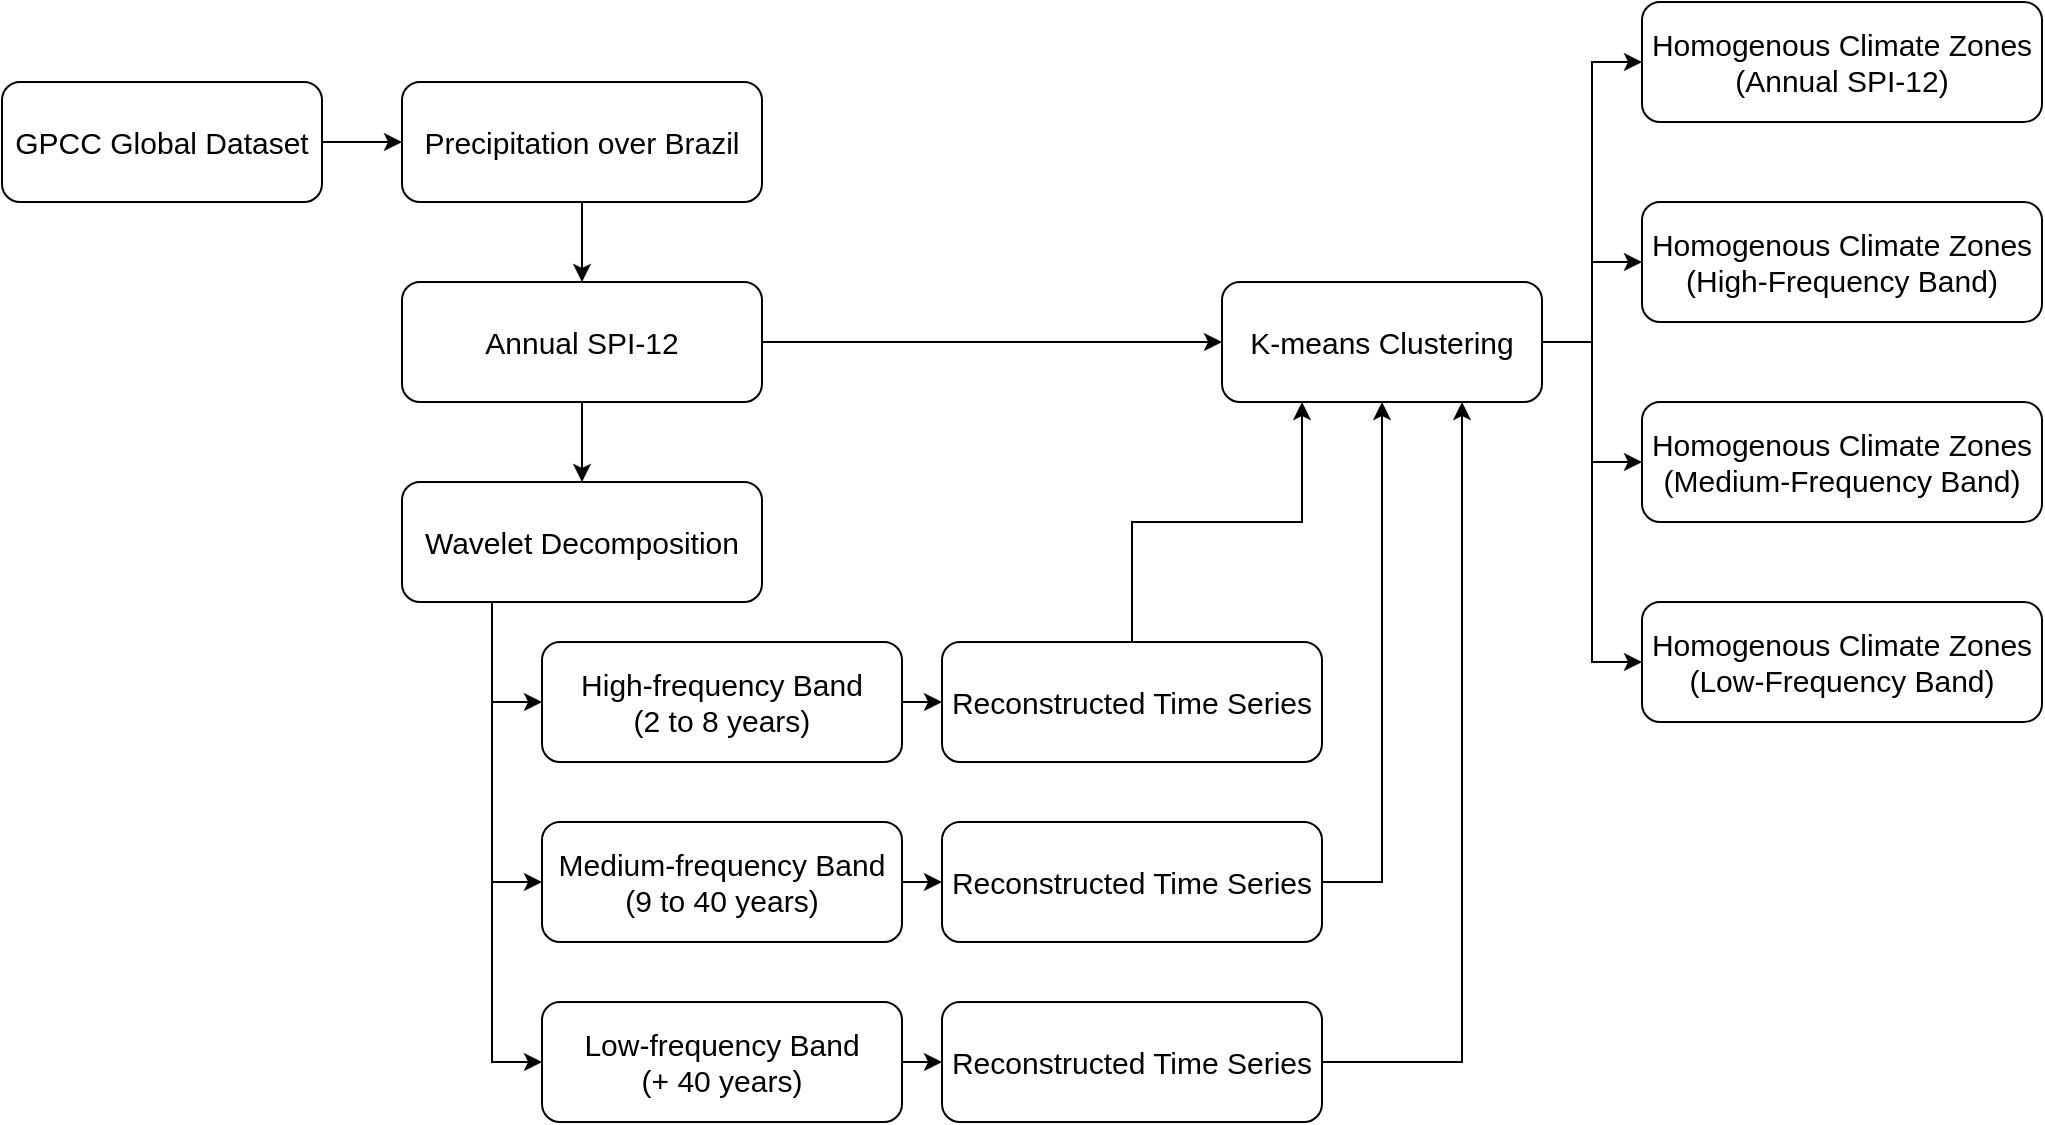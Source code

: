 <mxfile version="20.8.10" type="google"><diagram name="Página-1" id="OdiC94dxQ0QKf3KB_tNy"><mxGraphModel grid="1" page="1" gridSize="10" guides="1" tooltips="1" connect="1" arrows="1" fold="1" pageScale="1" pageWidth="1169" pageHeight="827" math="0" shadow="0"><root><mxCell id="0"/><mxCell id="1" parent="0"/><mxCell id="v8SqbgzQkn2q93K7NVDd-14" style="edgeStyle=orthogonalEdgeStyle;rounded=0;orthogonalLoop=1;jettySize=auto;html=1;exitX=1;exitY=0.5;exitDx=0;exitDy=0;entryX=0;entryY=0.5;entryDx=0;entryDy=0;" edge="1" parent="1" source="v8SqbgzQkn2q93K7NVDd-1" target="v8SqbgzQkn2q93K7NVDd-7"><mxGeometry relative="1" as="geometry"/></mxCell><mxCell id="v8SqbgzQkn2q93K7NVDd-1" value="&lt;font style=&quot;font-size: 15px;&quot;&gt;GPCC Global Dataset&lt;/font&gt;" style="rounded=1;whiteSpace=wrap;html=1;" vertex="1" parent="1"><mxGeometry x="40" y="100" width="160" height="60" as="geometry"/></mxCell><mxCell id="v8SqbgzQkn2q93K7NVDd-21" style="edgeStyle=orthogonalEdgeStyle;rounded=0;orthogonalLoop=1;jettySize=auto;html=1;exitX=0.5;exitY=1;exitDx=0;exitDy=0;entryX=0.5;entryY=0;entryDx=0;entryDy=0;" edge="1" parent="1" source="v8SqbgzQkn2q93K7NVDd-2" target="v8SqbgzQkn2q93K7NVDd-3"><mxGeometry relative="1" as="geometry"/></mxCell><mxCell id="v8SqbgzQkn2q93K7NVDd-29" style="edgeStyle=orthogonalEdgeStyle;rounded=0;orthogonalLoop=1;jettySize=auto;html=1;exitX=1;exitY=0.5;exitDx=0;exitDy=0;entryX=0;entryY=0.5;entryDx=0;entryDy=0;" edge="1" parent="1" source="v8SqbgzQkn2q93K7NVDd-2" target="v8SqbgzQkn2q93K7NVDd-22"><mxGeometry relative="1" as="geometry"/></mxCell><mxCell id="v8SqbgzQkn2q93K7NVDd-2" value="&lt;font style=&quot;font-size: 15px;&quot;&gt;Annual SPI-12&lt;/font&gt;" style="rounded=1;whiteSpace=wrap;html=1;" vertex="1" parent="1"><mxGeometry x="240" y="200" width="180" height="60" as="geometry"/></mxCell><mxCell id="v8SqbgzQkn2q93K7NVDd-45" style="edgeStyle=orthogonalEdgeStyle;rounded=0;orthogonalLoop=1;jettySize=auto;html=1;exitX=0.25;exitY=1;exitDx=0;exitDy=0;entryX=0;entryY=0.5;entryDx=0;entryDy=0;fontSize=15;" edge="1" parent="1" source="v8SqbgzQkn2q93K7NVDd-3" target="v8SqbgzQkn2q93K7NVDd-4"><mxGeometry relative="1" as="geometry"/></mxCell><mxCell id="v8SqbgzQkn2q93K7NVDd-46" style="edgeStyle=orthogonalEdgeStyle;rounded=0;orthogonalLoop=1;jettySize=auto;html=1;exitX=0.25;exitY=1;exitDx=0;exitDy=0;entryX=0;entryY=0.5;entryDx=0;entryDy=0;fontSize=15;" edge="1" parent="1" source="v8SqbgzQkn2q93K7NVDd-3" target="v8SqbgzQkn2q93K7NVDd-5"><mxGeometry relative="1" as="geometry"/></mxCell><mxCell id="v8SqbgzQkn2q93K7NVDd-47" style="edgeStyle=orthogonalEdgeStyle;rounded=0;orthogonalLoop=1;jettySize=auto;html=1;exitX=0.25;exitY=1;exitDx=0;exitDy=0;entryX=0;entryY=0.5;entryDx=0;entryDy=0;fontSize=15;" edge="1" parent="1" source="v8SqbgzQkn2q93K7NVDd-3" target="v8SqbgzQkn2q93K7NVDd-6"><mxGeometry relative="1" as="geometry"/></mxCell><mxCell id="v8SqbgzQkn2q93K7NVDd-3" value="&lt;font style=&quot;font-size: 15px;&quot;&gt;Wavelet Decomposition&lt;/font&gt;" style="rounded=1;whiteSpace=wrap;html=1;" vertex="1" parent="1"><mxGeometry x="240" y="300" width="180" height="60" as="geometry"/></mxCell><mxCell id="v8SqbgzQkn2q93K7NVDd-26" style="edgeStyle=orthogonalEdgeStyle;rounded=0;orthogonalLoop=1;jettySize=auto;html=1;exitX=1;exitY=0.5;exitDx=0;exitDy=0;entryX=0;entryY=0.5;entryDx=0;entryDy=0;" edge="1" parent="1" source="v8SqbgzQkn2q93K7NVDd-4" target="v8SqbgzQkn2q93K7NVDd-20"><mxGeometry relative="1" as="geometry"/></mxCell><mxCell id="v8SqbgzQkn2q93K7NVDd-4" value="&lt;font style=&quot;font-size: 15px;&quot;&gt;High-frequency Band&lt;br&gt;(2 to 8 years)&lt;/font&gt;" style="rounded=1;whiteSpace=wrap;html=1;" vertex="1" parent="1"><mxGeometry x="310" y="380" width="180" height="60" as="geometry"/></mxCell><mxCell id="v8SqbgzQkn2q93K7NVDd-27" style="edgeStyle=orthogonalEdgeStyle;rounded=0;orthogonalLoop=1;jettySize=auto;html=1;exitX=1;exitY=0.5;exitDx=0;exitDy=0;entryX=0;entryY=0.5;entryDx=0;entryDy=0;" edge="1" parent="1" source="v8SqbgzQkn2q93K7NVDd-5" target="v8SqbgzQkn2q93K7NVDd-24"><mxGeometry relative="1" as="geometry"/></mxCell><mxCell id="v8SqbgzQkn2q93K7NVDd-5" value="&lt;font style=&quot;font-size: 15px;&quot;&gt;Medium-frequency Band&lt;br&gt;(9 to 40 years)&lt;/font&gt;" style="rounded=1;whiteSpace=wrap;html=1;" vertex="1" parent="1"><mxGeometry x="310" y="470" width="180" height="60" as="geometry"/></mxCell><mxCell id="v8SqbgzQkn2q93K7NVDd-28" style="edgeStyle=orthogonalEdgeStyle;rounded=0;orthogonalLoop=1;jettySize=auto;html=1;exitX=1;exitY=0.5;exitDx=0;exitDy=0;entryX=0;entryY=0.5;entryDx=0;entryDy=0;" edge="1" parent="1" source="v8SqbgzQkn2q93K7NVDd-6" target="v8SqbgzQkn2q93K7NVDd-25"><mxGeometry relative="1" as="geometry"/></mxCell><mxCell id="v8SqbgzQkn2q93K7NVDd-6" value="&lt;font style=&quot;font-size: 15px;&quot;&gt;Low-frequency Band&lt;br&gt;(+ 40 years)&lt;/font&gt;" style="rounded=1;whiteSpace=wrap;html=1;" vertex="1" parent="1"><mxGeometry x="310" y="560" width="180" height="60" as="geometry"/></mxCell><mxCell id="v8SqbgzQkn2q93K7NVDd-16" style="edgeStyle=orthogonalEdgeStyle;rounded=0;orthogonalLoop=1;jettySize=auto;html=1;exitX=0.5;exitY=1;exitDx=0;exitDy=0;entryX=0.5;entryY=0;entryDx=0;entryDy=0;" edge="1" parent="1" source="v8SqbgzQkn2q93K7NVDd-7" target="v8SqbgzQkn2q93K7NVDd-2"><mxGeometry relative="1" as="geometry"/></mxCell><mxCell id="v8SqbgzQkn2q93K7NVDd-7" value="&lt;font style=&quot;font-size: 15px;&quot;&gt;Precipitation over Brazil&lt;/font&gt;" style="rounded=1;whiteSpace=wrap;html=1;" vertex="1" parent="1"><mxGeometry x="240" y="100" width="180" height="60" as="geometry"/></mxCell><mxCell id="v8SqbgzQkn2q93K7NVDd-48" style="edgeStyle=orthogonalEdgeStyle;rounded=0;orthogonalLoop=1;jettySize=auto;html=1;exitX=0.5;exitY=0;exitDx=0;exitDy=0;entryX=0.25;entryY=1;entryDx=0;entryDy=0;fontSize=15;" edge="1" parent="1" source="v8SqbgzQkn2q93K7NVDd-20" target="v8SqbgzQkn2q93K7NVDd-22"><mxGeometry relative="1" as="geometry"/></mxCell><mxCell id="v8SqbgzQkn2q93K7NVDd-20" value="&lt;font style=&quot;font-size: 15px;&quot;&gt;Reconstructed Time Series&lt;/font&gt;" style="rounded=1;whiteSpace=wrap;html=1;" vertex="1" parent="1"><mxGeometry x="510" y="380" width="190" height="60" as="geometry"/></mxCell><mxCell id="v8SqbgzQkn2q93K7NVDd-41" style="edgeStyle=orthogonalEdgeStyle;rounded=0;orthogonalLoop=1;jettySize=auto;html=1;exitX=1;exitY=0.5;exitDx=0;exitDy=0;entryX=0;entryY=0.5;entryDx=0;entryDy=0;" edge="1" parent="1" source="v8SqbgzQkn2q93K7NVDd-22" target="v8SqbgzQkn2q93K7NVDd-37"><mxGeometry relative="1" as="geometry"/></mxCell><mxCell id="v8SqbgzQkn2q93K7NVDd-42" style="edgeStyle=orthogonalEdgeStyle;rounded=0;orthogonalLoop=1;jettySize=auto;html=1;exitX=1;exitY=0.5;exitDx=0;exitDy=0;entryX=0;entryY=0.5;entryDx=0;entryDy=0;" edge="1" parent="1" source="v8SqbgzQkn2q93K7NVDd-22" target="v8SqbgzQkn2q93K7NVDd-38"><mxGeometry relative="1" as="geometry"/></mxCell><mxCell id="v8SqbgzQkn2q93K7NVDd-43" style="edgeStyle=orthogonalEdgeStyle;rounded=0;orthogonalLoop=1;jettySize=auto;html=1;exitX=1;exitY=0.5;exitDx=0;exitDy=0;entryX=0;entryY=0.5;entryDx=0;entryDy=0;" edge="1" parent="1" source="v8SqbgzQkn2q93K7NVDd-22" target="v8SqbgzQkn2q93K7NVDd-39"><mxGeometry relative="1" as="geometry"/></mxCell><mxCell id="v8SqbgzQkn2q93K7NVDd-44" style="edgeStyle=orthogonalEdgeStyle;rounded=0;orthogonalLoop=1;jettySize=auto;html=1;exitX=1;exitY=0.5;exitDx=0;exitDy=0;entryX=0;entryY=0.5;entryDx=0;entryDy=0;" edge="1" parent="1" source="v8SqbgzQkn2q93K7NVDd-22" target="v8SqbgzQkn2q93K7NVDd-40"><mxGeometry relative="1" as="geometry"/></mxCell><mxCell id="v8SqbgzQkn2q93K7NVDd-22" value="&lt;font style=&quot;font-size: 15px;&quot;&gt;K-means Clustering&lt;/font&gt;" style="rounded=1;whiteSpace=wrap;html=1;" vertex="1" parent="1"><mxGeometry x="650" y="200" width="160" height="60" as="geometry"/></mxCell><mxCell id="v8SqbgzQkn2q93K7NVDd-34" style="edgeStyle=orthogonalEdgeStyle;rounded=0;orthogonalLoop=1;jettySize=auto;html=1;exitX=1;exitY=0.5;exitDx=0;exitDy=0;entryX=0.5;entryY=1;entryDx=0;entryDy=0;" edge="1" parent="1" source="v8SqbgzQkn2q93K7NVDd-24" target="v8SqbgzQkn2q93K7NVDd-22"><mxGeometry relative="1" as="geometry"><Array as="points"><mxPoint x="730" y="500"/></Array></mxGeometry></mxCell><mxCell id="v8SqbgzQkn2q93K7NVDd-24" value="&lt;font style=&quot;font-size: 15px;&quot;&gt;Reconstructed Time Series&lt;/font&gt;" style="rounded=1;whiteSpace=wrap;html=1;" vertex="1" parent="1"><mxGeometry x="510" y="470" width="190" height="60" as="geometry"/></mxCell><mxCell id="v8SqbgzQkn2q93K7NVDd-35" style="edgeStyle=orthogonalEdgeStyle;rounded=0;orthogonalLoop=1;jettySize=auto;html=1;exitX=1;exitY=0.5;exitDx=0;exitDy=0;entryX=0.75;entryY=1;entryDx=0;entryDy=0;" edge="1" parent="1" source="v8SqbgzQkn2q93K7NVDd-25" target="v8SqbgzQkn2q93K7NVDd-22"><mxGeometry relative="1" as="geometry"/></mxCell><mxCell id="v8SqbgzQkn2q93K7NVDd-25" value="&lt;font style=&quot;font-size: 15px;&quot;&gt;Reconstructed Time Series&lt;/font&gt;" style="rounded=1;whiteSpace=wrap;html=1;" vertex="1" parent="1"><mxGeometry x="510" y="560" width="190" height="60" as="geometry"/></mxCell><mxCell id="v8SqbgzQkn2q93K7NVDd-37" value="&lt;font style=&quot;font-size: 15px;&quot;&gt;Homogenous Climate Zones (Annual SPI-12)&lt;/font&gt;" style="rounded=1;whiteSpace=wrap;html=1;" vertex="1" parent="1"><mxGeometry x="860" y="60" width="200" height="60" as="geometry"/></mxCell><mxCell id="v8SqbgzQkn2q93K7NVDd-38" value="&lt;font style=&quot;font-size: 15px;&quot;&gt;Homogenous Climate Zones (High-Frequency Band)&lt;/font&gt;" style="rounded=1;whiteSpace=wrap;html=1;" vertex="1" parent="1"><mxGeometry x="860" y="160" width="200" height="60" as="geometry"/></mxCell><mxCell id="v8SqbgzQkn2q93K7NVDd-39" value="&lt;font style=&quot;font-size: 15px;&quot;&gt;Homogenous Climate Zones (Medium-Frequency Band)&lt;/font&gt;" style="rounded=1;whiteSpace=wrap;html=1;" vertex="1" parent="1"><mxGeometry x="860" y="260" width="200" height="60" as="geometry"/></mxCell><mxCell id="v8SqbgzQkn2q93K7NVDd-40" value="&lt;font style=&quot;font-size: 15px;&quot;&gt;Homogenous Climate Zones (Low-Frequency Band)&lt;/font&gt;" style="rounded=1;whiteSpace=wrap;html=1;" vertex="1" parent="1"><mxGeometry x="860" y="360" width="200" height="60" as="geometry"/></mxCell></root></mxGraphModel></diagram></mxfile>